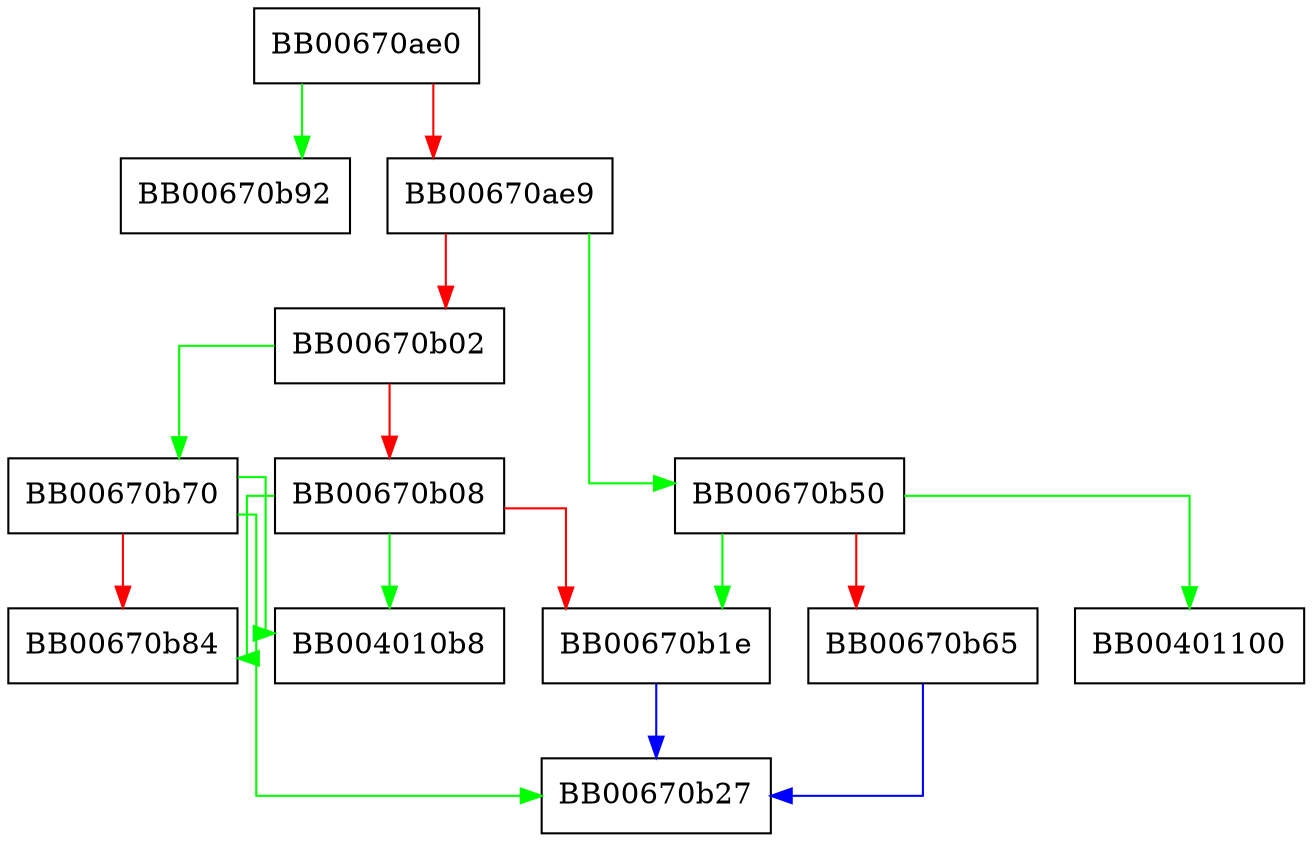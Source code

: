 digraph X509_check_email {
  node [shape="box"];
  graph [splines=ortho];
  BB00670ae0 -> BB00670b92 [color="green"];
  BB00670ae0 -> BB00670ae9 [color="red"];
  BB00670ae9 -> BB00670b50 [color="green"];
  BB00670ae9 -> BB00670b02 [color="red"];
  BB00670b02 -> BB00670b70 [color="green"];
  BB00670b02 -> BB00670b08 [color="red"];
  BB00670b08 -> BB004010b8 [color="green"];
  BB00670b08 -> BB00670b84 [color="green"];
  BB00670b08 -> BB00670b1e [color="red"];
  BB00670b1e -> BB00670b27 [color="blue"];
  BB00670b50 -> BB00401100 [color="green"];
  BB00670b50 -> BB00670b1e [color="green"];
  BB00670b50 -> BB00670b65 [color="red"];
  BB00670b65 -> BB00670b27 [color="blue"];
  BB00670b70 -> BB004010b8 [color="green"];
  BB00670b70 -> BB00670b27 [color="green"];
  BB00670b70 -> BB00670b84 [color="red"];
}